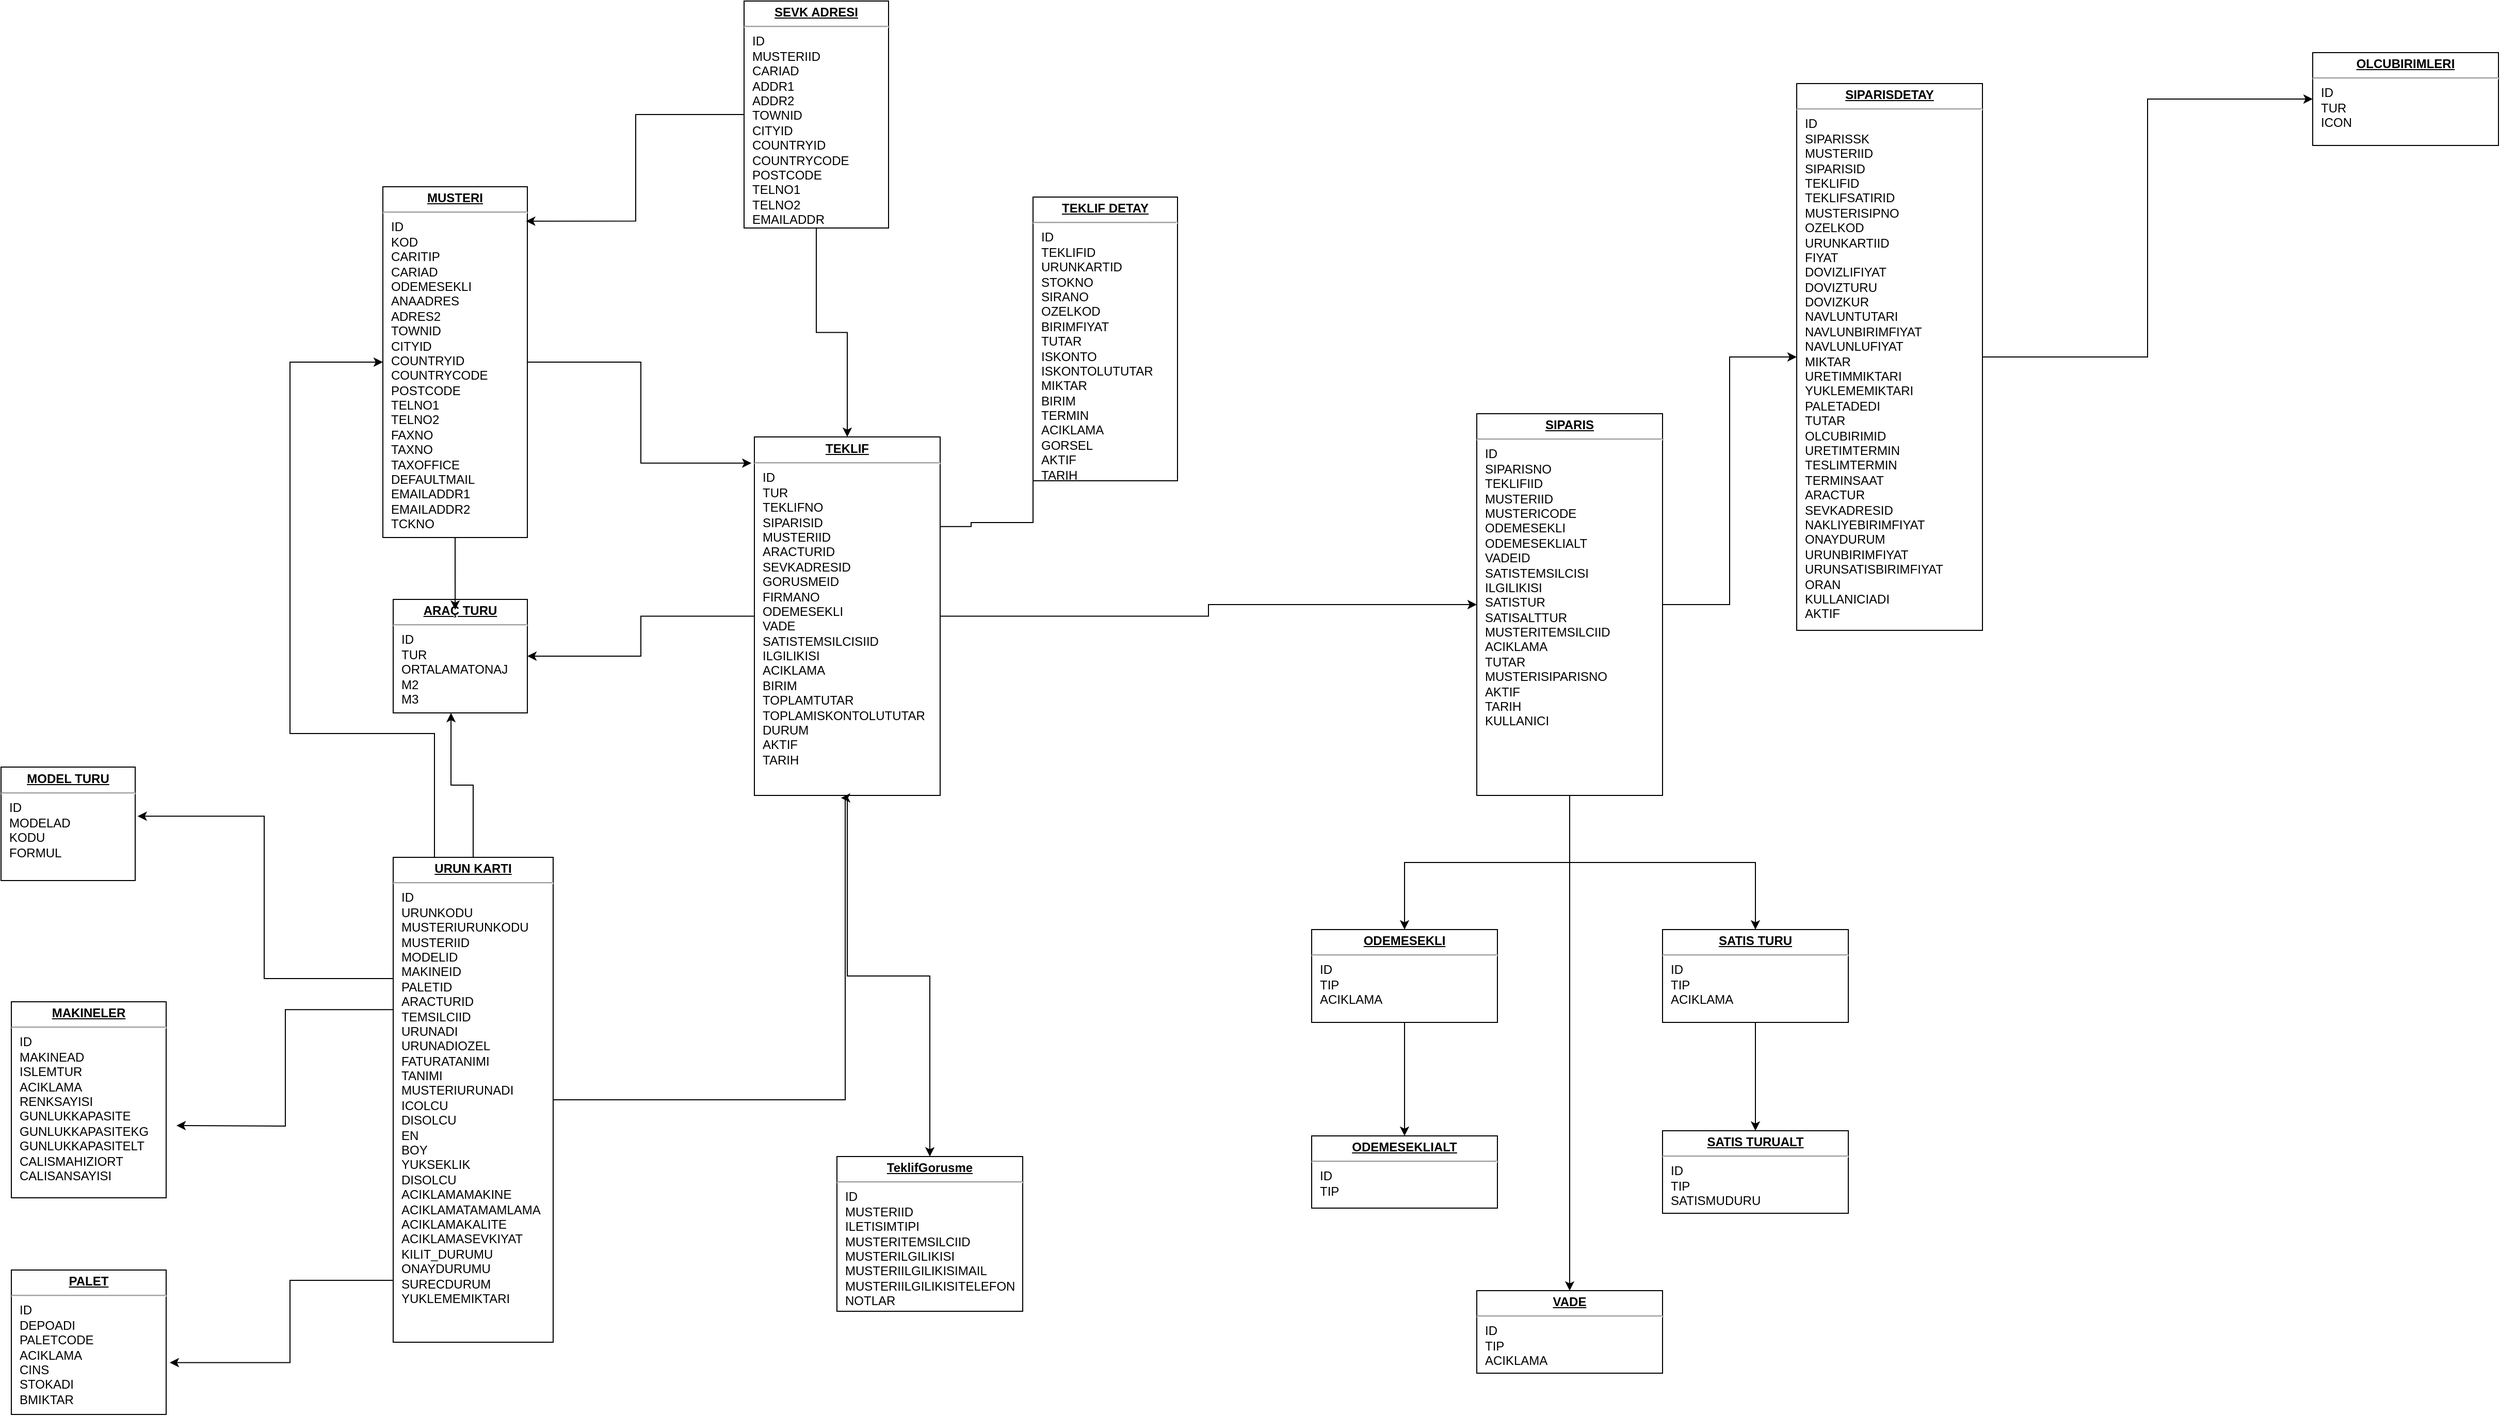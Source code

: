 <mxfile version="24.7.6">
  <diagram name="Page-1" id="a7904f86-f2b4-8e86-fa97-74104820619b">
    <mxGraphModel dx="4448" dy="2394" grid="1" gridSize="10" guides="1" tooltips="1" connect="1" arrows="1" fold="1" page="1" pageScale="1" pageWidth="1100" pageHeight="850" background="none" math="0" shadow="0">
      <root>
        <mxCell id="0" />
        <mxCell id="1" parent="0" />
        <mxCell id="Hgp5e7iiGwVwY_Y89gN8-15" style="edgeStyle=orthogonalEdgeStyle;rounded=0;orthogonalLoop=1;jettySize=auto;html=1;entryX=1;entryY=0.5;entryDx=0;entryDy=0;" parent="1" source="24794b860abc3c2d-1" target="Hgp5e7iiGwVwY_Y89gN8-5" edge="1">
          <mxGeometry relative="1" as="geometry" />
        </mxCell>
        <mxCell id="bi0TsSE7OpreCBhFvPM3-5" style="edgeStyle=orthogonalEdgeStyle;rounded=0;orthogonalLoop=1;jettySize=auto;html=1;entryX=0.5;entryY=0;entryDx=0;entryDy=0;" parent="1" source="24794b860abc3c2d-1" target="24794b860abc3c2d-16" edge="1">
          <mxGeometry relative="1" as="geometry" />
        </mxCell>
        <mxCell id="jMBmJfrpA6GNwmcxbCjx-2" style="edgeStyle=orthogonalEdgeStyle;rounded=0;orthogonalLoop=1;jettySize=auto;html=1;entryX=0;entryY=0.5;entryDx=0;entryDy=0;" edge="1" parent="1" source="24794b860abc3c2d-1" target="jMBmJfrpA6GNwmcxbCjx-1">
          <mxGeometry relative="1" as="geometry" />
        </mxCell>
        <mxCell id="24794b860abc3c2d-1" value="&lt;p style=&quot;margin: 0px ; margin-top: 4px ; text-align: center ; text-decoration: underline&quot;&gt;&lt;b&gt;TEKLIF&lt;/b&gt;&lt;/p&gt;&lt;hr&gt;&lt;p style=&quot;margin: 0px ; margin-left: 8px&quot;&gt;ID&lt;/p&gt;&lt;p style=&quot;margin: 0px ; margin-left: 8px&quot;&gt;TUR&lt;/p&gt;&lt;p style=&quot;margin: 0px ; margin-left: 8px&quot;&gt;TEKLIFNO&lt;/p&gt;&lt;p style=&quot;margin: 0px ; margin-left: 8px&quot;&gt;SIPARISID&lt;/p&gt;&lt;p style=&quot;margin: 0px ; margin-left: 8px&quot;&gt;MUSTERIID&lt;/p&gt;&lt;p style=&quot;margin: 0px ; margin-left: 8px&quot;&gt;ARACTURID&lt;/p&gt;&lt;p style=&quot;margin: 0px ; margin-left: 8px&quot;&gt;SEVKADRESID&lt;/p&gt;&lt;p style=&quot;margin: 0px ; margin-left: 8px&quot;&gt;GORUSMEID&lt;/p&gt;&lt;p style=&quot;margin: 0px ; margin-left: 8px&quot;&gt;FIRMANO&lt;/p&gt;&lt;p style=&quot;margin: 0px ; margin-left: 8px&quot;&gt;ODEMESEKLI&lt;/p&gt;&lt;p style=&quot;margin: 0px ; margin-left: 8px&quot;&gt;VADE&lt;/p&gt;&lt;p style=&quot;margin: 0px ; margin-left: 8px&quot;&gt;SATISTEMSILCISIID&lt;/p&gt;&lt;p style=&quot;margin: 0px ; margin-left: 8px&quot;&gt;ILGILIKISI&lt;/p&gt;&lt;p style=&quot;margin: 0px ; margin-left: 8px&quot;&gt;ACIKLAMA&lt;/p&gt;&lt;p style=&quot;margin: 0px ; margin-left: 8px&quot;&gt;BIRIM&lt;/p&gt;&lt;p style=&quot;margin: 0px ; margin-left: 8px&quot;&gt;TOPLAMTUTAR&lt;/p&gt;&lt;p style=&quot;margin: 0px ; margin-left: 8px&quot;&gt;TOPLAMISKONTOLUTUTAR&lt;/p&gt;&lt;p style=&quot;margin: 0px ; margin-left: 8px&quot;&gt;DURUM&lt;/p&gt;&lt;p style=&quot;margin: 0px ; margin-left: 8px&quot;&gt;AKTIF&lt;/p&gt;&lt;p style=&quot;margin: 0px ; margin-left: 8px&quot;&gt;TARIH&lt;/p&gt;&lt;p style=&quot;margin: 0px ; margin-left: 8px&quot;&gt;&lt;/p&gt;" style="verticalAlign=top;align=left;overflow=fill;fontSize=12;fontFamily=Helvetica;html=1;rounded=0;shadow=0;comic=0;labelBackgroundColor=none;strokeWidth=1" parent="1" vertex="1">
          <mxGeometry x="-60" y="-367.5" width="180" height="347.5" as="geometry" />
        </mxCell>
        <mxCell id="24794b860abc3c2d-16" value="&lt;p style=&quot;margin: 0px ; margin-top: 4px ; text-align: center ; text-decoration: underline&quot;&gt;&lt;b&gt;TeklifGorusme&lt;/b&gt;&lt;/p&gt;&lt;hr&gt;&lt;p style=&quot;margin: 0px ; margin-left: 8px&quot;&gt;ID&lt;/p&gt;&lt;p style=&quot;margin: 0px ; margin-left: 8px&quot;&gt;MUSTERIID&lt;/p&gt;&lt;p style=&quot;margin: 0px ; margin-left: 8px&quot;&gt;ILETISIMTIPI&lt;/p&gt;&lt;p style=&quot;margin: 0px ; margin-left: 8px&quot;&gt;MUSTERITEMSILCIID&lt;/p&gt;&lt;p style=&quot;margin: 0px ; margin-left: 8px&quot;&gt;MUSTERILGILIKISI&lt;/p&gt;&lt;p style=&quot;margin: 0px ; margin-left: 8px&quot;&gt;MUSTERIILGILIKISIMAIL&lt;/p&gt;&lt;p style=&quot;margin: 0px ; margin-left: 8px&quot;&gt;MUSTERIILGILIKISITELEFON&lt;/p&gt;&lt;p style=&quot;margin: 0px ; margin-left: 8px&quot;&gt;NOTLAR&lt;/p&gt;&lt;p style=&quot;margin: 0px ; margin-left: 8px&quot;&gt;&lt;br&gt;&lt;/p&gt;" style="verticalAlign=top;align=left;overflow=fill;fontSize=12;fontFamily=Helvetica;html=1;rounded=0;shadow=0;comic=0;labelBackgroundColor=none;strokeWidth=1" parent="1" vertex="1">
          <mxGeometry x="20" y="330" width="180" height="150" as="geometry" />
        </mxCell>
        <mxCell id="24794b860abc3c2d-40" style="edgeStyle=orthogonalEdgeStyle;rounded=0;html=1;exitX=0;exitY=0.25;entryX=1;entryY=0.25;labelBackgroundColor=none;endArrow=none;endFill=0;endSize=8;fontFamily=Verdana;fontSize=12;align=left;" parent="1" source="24794b860abc3c2d-17" target="24794b860abc3c2d-1" edge="1">
          <mxGeometry relative="1" as="geometry">
            <Array as="points">
              <mxPoint x="210" y="-284.5" />
              <mxPoint x="150" y="-284.5" />
            </Array>
          </mxGeometry>
        </mxCell>
        <mxCell id="24794b860abc3c2d-17" value="&lt;p style=&quot;margin: 0px ; margin-top: 4px ; text-align: center ; text-decoration: underline&quot;&gt;&lt;b&gt;TEKLIF DETAY&lt;/b&gt;&lt;/p&gt;&lt;hr&gt;&lt;p style=&quot;margin: 0px ; margin-left: 8px&quot;&gt;ID&lt;br&gt;TEKLIFID&lt;/p&gt;&lt;p style=&quot;margin: 0px ; margin-left: 8px&quot;&gt;URUNKARTID&lt;/p&gt;&lt;p style=&quot;margin: 0px ; margin-left: 8px&quot;&gt;STOKNO&lt;/p&gt;&lt;p style=&quot;margin: 0px ; margin-left: 8px&quot;&gt;&lt;span style=&quot;background-color: initial;&quot;&gt;SIRANO&lt;/span&gt;&lt;/p&gt;&lt;p style=&quot;margin: 0px ; margin-left: 8px&quot;&gt;&lt;span style=&quot;background-color: initial;&quot;&gt;OZELKOD&lt;/span&gt;&lt;br&gt;&lt;/p&gt;&lt;p style=&quot;margin: 0px ; margin-left: 8px&quot;&gt;&lt;span style=&quot;background-color: initial;&quot;&gt;BIRIMFIYAT&lt;/span&gt;&lt;/p&gt;&lt;p style=&quot;margin: 0px ; margin-left: 8px&quot;&gt;TUTAR&lt;br&gt;&lt;/p&gt;&lt;p style=&quot;margin: 0px ; margin-left: 8px&quot;&gt;ISKONTO&lt;/p&gt;&lt;p style=&quot;margin: 0px ; margin-left: 8px&quot;&gt;ISKONTOLUTUTAR&lt;/p&gt;&lt;p style=&quot;margin: 0px ; margin-left: 8px&quot;&gt;MIKTAR&lt;/p&gt;&lt;p style=&quot;margin: 0px ; margin-left: 8px&quot;&gt;BIRIM&lt;/p&gt;&lt;p style=&quot;margin: 0px ; margin-left: 8px&quot;&gt;TERMIN&lt;/p&gt;&lt;p style=&quot;margin: 0px ; margin-left: 8px&quot;&gt;ACIKLAMA&lt;/p&gt;&lt;p style=&quot;margin: 0px ; margin-left: 8px&quot;&gt;GORSEL&lt;/p&gt;&lt;p style=&quot;margin: 0px ; margin-left: 8px&quot;&gt;AKTIF&lt;/p&gt;&lt;p style=&quot;margin: 0px ; margin-left: 8px&quot;&gt;TARIH&lt;/p&gt;" style="verticalAlign=top;align=left;overflow=fill;fontSize=12;fontFamily=Helvetica;html=1;rounded=0;shadow=0;comic=0;labelBackgroundColor=none;strokeWidth=1" parent="1" vertex="1">
          <mxGeometry x="210" y="-600" width="140" height="275" as="geometry" />
        </mxCell>
        <mxCell id="Hgp5e7iiGwVwY_Y89gN8-1" value="&lt;p style=&quot;margin: 0px ; margin-top: 4px ; text-align: center ; text-decoration: underline&quot;&gt;&lt;b&gt;MUSTERI&lt;/b&gt;&lt;/p&gt;&lt;hr&gt;&lt;p style=&quot;margin: 0px ; margin-left: 8px&quot;&gt;ID&lt;br&gt;KOD&lt;br&gt;CARITIP&lt;/p&gt;&lt;p style=&quot;margin: 0px ; margin-left: 8px&quot;&gt;CARIAD&lt;/p&gt;&lt;p style=&quot;margin: 0px ; margin-left: 8px&quot;&gt;ODEMESEKLI&lt;br&gt;&lt;/p&gt;&lt;p style=&quot;margin: 0px ; margin-left: 8px&quot;&gt;ANAADRES&lt;br&gt;&lt;/p&gt;&lt;p style=&quot;margin: 0px ; margin-left: 8px&quot;&gt;ADRES2&lt;br&gt;&lt;/p&gt;&lt;p style=&quot;margin: 0px ; margin-left: 8px&quot;&gt;TOWNID&lt;/p&gt;&lt;p style=&quot;margin: 0px ; margin-left: 8px&quot;&gt;CITYID&lt;/p&gt;&lt;p style=&quot;margin: 0px ; margin-left: 8px&quot;&gt;COUNTRYID&lt;/p&gt;&lt;p style=&quot;margin: 0px ; margin-left: 8px&quot;&gt;COUNTRYCODE&lt;/p&gt;&lt;p style=&quot;margin: 0px ; margin-left: 8px&quot;&gt;POSTCODE&lt;/p&gt;&lt;p style=&quot;margin: 0px ; margin-left: 8px&quot;&gt;TELNO1&lt;/p&gt;&lt;p style=&quot;margin: 0px ; margin-left: 8px&quot;&gt;TELNO2&lt;/p&gt;&lt;p style=&quot;margin: 0px ; margin-left: 8px&quot;&gt;FAXNO&lt;/p&gt;&lt;p style=&quot;margin: 0px ; margin-left: 8px&quot;&gt;TAXNO&lt;/p&gt;&lt;p style=&quot;margin: 0px ; margin-left: 8px&quot;&gt;TAXOFFICE&lt;/p&gt;&lt;p style=&quot;margin: 0px ; margin-left: 8px&quot;&gt;DEFAULTMAIL&lt;/p&gt;&lt;p style=&quot;margin: 0px ; margin-left: 8px&quot;&gt;EMAILADDR1&lt;/p&gt;&lt;p style=&quot;margin: 0px ; margin-left: 8px&quot;&gt;EMAILADDR2&lt;/p&gt;&lt;p style=&quot;margin: 0px ; margin-left: 8px&quot;&gt;TCKNO&lt;/p&gt;&lt;p style=&quot;margin: 0px ; margin-left: 8px&quot;&gt;&lt;br&gt;&lt;/p&gt;" style="verticalAlign=top;align=left;overflow=fill;fontSize=12;fontFamily=Helvetica;html=1;rounded=0;shadow=0;comic=0;labelBackgroundColor=none;strokeWidth=1" parent="1" vertex="1">
          <mxGeometry x="-420" y="-610" width="140" height="340" as="geometry" />
        </mxCell>
        <mxCell id="Hgp5e7iiGwVwY_Y89gN8-4" style="edgeStyle=orthogonalEdgeStyle;rounded=0;orthogonalLoop=1;jettySize=auto;html=1;exitX=1;exitY=0.5;exitDx=0;exitDy=0;entryX=-0.016;entryY=0.073;entryDx=0;entryDy=0;entryPerimeter=0;" parent="1" source="Hgp5e7iiGwVwY_Y89gN8-1" target="24794b860abc3c2d-1" edge="1">
          <mxGeometry relative="1" as="geometry" />
        </mxCell>
        <mxCell id="Hgp5e7iiGwVwY_Y89gN8-5" value="&lt;p style=&quot;margin: 0px ; margin-top: 4px ; text-align: center ; text-decoration: underline&quot;&gt;&lt;b&gt;ARAÇ TURU&lt;/b&gt;&lt;/p&gt;&lt;hr&gt;&lt;p style=&quot;margin: 0px ; margin-left: 8px&quot;&gt;ID&lt;br&gt;TUR&lt;br&gt;ORTALAMATONAJ&lt;/p&gt;&lt;p style=&quot;margin: 0px ; margin-left: 8px&quot;&gt;M2&lt;/p&gt;&lt;p style=&quot;margin: 0px ; margin-left: 8px&quot;&gt;M3&lt;br&gt;&lt;/p&gt;&lt;p style=&quot;margin: 0px ; margin-left: 8px&quot;&gt;&lt;br&gt;&lt;/p&gt;" style="verticalAlign=top;align=left;overflow=fill;fontSize=12;fontFamily=Helvetica;html=1;rounded=0;shadow=0;comic=0;labelBackgroundColor=none;strokeWidth=1" parent="1" vertex="1">
          <mxGeometry x="-410" y="-210" width="130" height="110" as="geometry" />
        </mxCell>
        <mxCell id="Hgp5e7iiGwVwY_Y89gN8-10" style="edgeStyle=orthogonalEdgeStyle;rounded=0;orthogonalLoop=1;jettySize=auto;html=1;entryX=0.991;entryY=0.098;entryDx=0;entryDy=0;entryPerimeter=0;" parent="1" source="Hgp5e7iiGwVwY_Y89gN8-9" target="Hgp5e7iiGwVwY_Y89gN8-1" edge="1">
          <mxGeometry relative="1" as="geometry">
            <mxPoint x="-270" y="-600.0" as="targetPoint" />
          </mxGeometry>
        </mxCell>
        <mxCell id="Hgp5e7iiGwVwY_Y89gN8-16" style="edgeStyle=orthogonalEdgeStyle;rounded=0;orthogonalLoop=1;jettySize=auto;html=1;entryX=0.5;entryY=0;entryDx=0;entryDy=0;" parent="1" source="Hgp5e7iiGwVwY_Y89gN8-9" target="24794b860abc3c2d-1" edge="1">
          <mxGeometry relative="1" as="geometry" />
        </mxCell>
        <mxCell id="Hgp5e7iiGwVwY_Y89gN8-9" value="&lt;p style=&quot;margin: 0px ; margin-top: 4px ; text-align: center ; text-decoration: underline&quot;&gt;&lt;b&gt;SEVK ADRESI&lt;/b&gt;&lt;/p&gt;&lt;hr&gt;&lt;p style=&quot;margin: 0px ; margin-left: 8px&quot;&gt;ID&lt;/p&gt;&lt;p style=&quot;margin: 0px ; margin-left: 8px&quot;&gt;MUSTERIID&lt;/p&gt;&lt;p style=&quot;margin: 0px ; margin-left: 8px&quot;&gt;CARIAD&lt;/p&gt;&lt;p style=&quot;margin: 0px ; margin-left: 8px&quot;&gt;ADDR1&lt;/p&gt;&lt;p style=&quot;margin: 0px ; margin-left: 8px&quot;&gt;ADDR2&lt;/p&gt;&lt;p style=&quot;margin: 0px 0px 0px 8px;&quot;&gt;TOWNID&lt;/p&gt;&lt;p style=&quot;margin: 0px 0px 0px 8px;&quot;&gt;CITYID&lt;/p&gt;&lt;p style=&quot;margin: 0px 0px 0px 8px;&quot;&gt;COUNTRYID&lt;/p&gt;&lt;p style=&quot;margin: 0px 0px 0px 8px;&quot;&gt;COUNTRYCODE&lt;/p&gt;&lt;p style=&quot;margin: 0px 0px 0px 8px;&quot;&gt;POSTCODE&lt;/p&gt;&lt;p style=&quot;margin: 0px 0px 0px 8px;&quot;&gt;TELNO1&lt;/p&gt;&lt;p style=&quot;margin: 0px 0px 0px 8px;&quot;&gt;TELNO2&lt;/p&gt;&lt;p style=&quot;margin: 0px 0px 0px 8px;&quot;&gt;EMAILADDR&lt;/p&gt;" style="verticalAlign=top;align=left;overflow=fill;fontSize=12;fontFamily=Helvetica;html=1;rounded=0;shadow=0;comic=0;labelBackgroundColor=none;strokeWidth=1" parent="1" vertex="1">
          <mxGeometry x="-70" y="-790" width="140" height="220" as="geometry" />
        </mxCell>
        <mxCell id="Hgp5e7iiGwVwY_Y89gN8-14" style="edgeStyle=orthogonalEdgeStyle;rounded=0;orthogonalLoop=1;jettySize=auto;html=1;entryX=0.462;entryY=0.091;entryDx=0;entryDy=0;entryPerimeter=0;" parent="1" source="Hgp5e7iiGwVwY_Y89gN8-1" target="Hgp5e7iiGwVwY_Y89gN8-5" edge="1">
          <mxGeometry relative="1" as="geometry" />
        </mxCell>
        <mxCell id="Hgp5e7iiGwVwY_Y89gN8-18" style="edgeStyle=orthogonalEdgeStyle;rounded=0;orthogonalLoop=1;jettySize=auto;html=1;entryX=0.466;entryY=1.007;entryDx=0;entryDy=0;entryPerimeter=0;" parent="1" source="Hgp5e7iiGwVwY_Y89gN8-17" target="24794b860abc3c2d-1" edge="1">
          <mxGeometry relative="1" as="geometry">
            <Array as="points">
              <mxPoint x="28" y="275" />
            </Array>
          </mxGeometry>
        </mxCell>
        <mxCell id="LyX2xCO0pl1XPPJ5Hr9K-2" style="edgeStyle=orthogonalEdgeStyle;rounded=0;orthogonalLoop=1;jettySize=auto;html=1;entryX=0;entryY=0.5;entryDx=0;entryDy=0;" parent="1" source="Hgp5e7iiGwVwY_Y89gN8-17" target="Hgp5e7iiGwVwY_Y89gN8-1" edge="1">
          <mxGeometry relative="1" as="geometry">
            <Array as="points">
              <mxPoint x="-370" y="-80" />
              <mxPoint x="-510" y="-80" />
              <mxPoint x="-510" y="-440" />
            </Array>
          </mxGeometry>
        </mxCell>
        <mxCell id="LyX2xCO0pl1XPPJ5Hr9K-7" style="edgeStyle=orthogonalEdgeStyle;rounded=0;orthogonalLoop=1;jettySize=auto;html=1;entryX=1.018;entryY=0.433;entryDx=0;entryDy=0;exitX=0;exitY=0.25;exitDx=0;exitDy=0;entryPerimeter=0;" parent="1" source="Hgp5e7iiGwVwY_Y89gN8-17" target="LyX2xCO0pl1XPPJ5Hr9K-4" edge="1">
          <mxGeometry relative="1" as="geometry" />
        </mxCell>
        <mxCell id="LyX2xCO0pl1XPPJ5Hr9K-8" style="edgeStyle=orthogonalEdgeStyle;rounded=0;orthogonalLoop=1;jettySize=auto;html=1;exitX=0.021;exitY=0.314;exitDx=0;exitDy=0;exitPerimeter=0;" parent="1" source="Hgp5e7iiGwVwY_Y89gN8-17" edge="1">
          <mxGeometry relative="1" as="geometry">
            <mxPoint x="-620" y="300" as="targetPoint" />
          </mxGeometry>
        </mxCell>
        <mxCell id="Hgp5e7iiGwVwY_Y89gN8-17" value="&lt;p style=&quot;margin: 0px ; margin-top: 4px ; text-align: center ; text-decoration: underline&quot;&gt;&lt;b&gt;URUN KARTI&lt;/b&gt;&lt;/p&gt;&lt;hr&gt;&lt;p style=&quot;margin: 0px ; margin-left: 8px&quot;&gt;ID&lt;/p&gt;&lt;p style=&quot;margin: 0px ; margin-left: 8px&quot;&gt;URUNKODU&lt;/p&gt;&lt;p style=&quot;margin: 0px ; margin-left: 8px&quot;&gt;MUSTERIURUNKODU&lt;/p&gt;&lt;p style=&quot;margin: 0px ; margin-left: 8px&quot;&gt;MUSTERIID&lt;/p&gt;&lt;p style=&quot;margin: 0px ; margin-left: 8px&quot;&gt;MODELID&lt;/p&gt;&lt;p style=&quot;margin: 0px ; margin-left: 8px&quot;&gt;MAKINEID&lt;/p&gt;&lt;p style=&quot;margin: 0px ; margin-left: 8px&quot;&gt;PALETID&lt;/p&gt;&lt;p style=&quot;margin: 0px ; margin-left: 8px&quot;&gt;ARACTURID&lt;/p&gt;&lt;p style=&quot;margin: 0px ; margin-left: 8px&quot;&gt;TEMSILCIID&lt;/p&gt;&lt;p style=&quot;margin: 0px ; margin-left: 8px&quot;&gt;URUNADI&lt;/p&gt;&lt;p style=&quot;margin: 0px ; margin-left: 8px&quot;&gt;URUNADIOZEL&lt;/p&gt;&lt;p style=&quot;margin: 0px ; margin-left: 8px&quot;&gt;FATURATANIMI&lt;/p&gt;&lt;p style=&quot;margin: 0px ; margin-left: 8px&quot;&gt;TANIMI&lt;/p&gt;&lt;p style=&quot;margin: 0px ; margin-left: 8px&quot;&gt;MUSTERIURUNADI&lt;/p&gt;&lt;p style=&quot;margin: 0px ; margin-left: 8px&quot;&gt;ICOLCU&lt;/p&gt;&lt;p style=&quot;margin: 0px ; margin-left: 8px&quot;&gt;DISOLCU&lt;/p&gt;&lt;p style=&quot;margin: 0px ; margin-left: 8px&quot;&gt;EN&lt;/p&gt;&lt;p style=&quot;margin: 0px ; margin-left: 8px&quot;&gt;BOY&lt;/p&gt;&lt;p style=&quot;margin: 0px ; margin-left: 8px&quot;&gt;YUKSEKLIK&lt;/p&gt;&lt;p style=&quot;margin: 0px ; margin-left: 8px&quot;&gt;DISOLCU&lt;/p&gt;&lt;p style=&quot;margin: 0px ; margin-left: 8px&quot;&gt;ACIKLAMAMAKINE&lt;/p&gt;&lt;p style=&quot;margin: 0px ; margin-left: 8px&quot;&gt;ACIKLAMATAMAMLAMA&lt;/p&gt;&lt;p style=&quot;margin: 0px ; margin-left: 8px&quot;&gt;ACIKLAMAKALITE&lt;/p&gt;&lt;p style=&quot;margin: 0px ; margin-left: 8px&quot;&gt;ACIKLAMASEVKIYAT&lt;/p&gt;&lt;p style=&quot;margin: 0px ; margin-left: 8px&quot;&gt;KILIT_DURUMU&lt;/p&gt;&lt;p style=&quot;margin: 0px ; margin-left: 8px&quot;&gt;ONAYDURUMU&lt;/p&gt;&lt;p style=&quot;margin: 0px ; margin-left: 8px&quot;&gt;SURECDURUM&lt;/p&gt;&lt;p style=&quot;margin: 0px ; margin-left: 8px&quot;&gt;YUKLEMEMIKTARI&lt;/p&gt;&lt;p style=&quot;margin: 0px ; margin-left: 8px&quot;&gt;&lt;/p&gt;" style="verticalAlign=top;align=left;overflow=fill;fontSize=12;fontFamily=Helvetica;html=1;rounded=0;shadow=0;comic=0;labelBackgroundColor=none;strokeWidth=1" parent="1" vertex="1">
          <mxGeometry x="-410" y="40" width="155" height="470" as="geometry" />
        </mxCell>
        <mxCell id="LyX2xCO0pl1XPPJ5Hr9K-3" style="edgeStyle=orthogonalEdgeStyle;rounded=0;orthogonalLoop=1;jettySize=auto;html=1;entryX=0.431;entryY=1;entryDx=0;entryDy=0;entryPerimeter=0;" parent="1" source="Hgp5e7iiGwVwY_Y89gN8-17" target="Hgp5e7iiGwVwY_Y89gN8-5" edge="1">
          <mxGeometry relative="1" as="geometry" />
        </mxCell>
        <mxCell id="LyX2xCO0pl1XPPJ5Hr9K-4" value="&lt;p style=&quot;margin: 0px ; margin-top: 4px ; text-align: center ; text-decoration: underline&quot;&gt;&lt;b&gt;MODEL TURU&lt;/b&gt;&lt;/p&gt;&lt;hr&gt;&lt;p style=&quot;margin: 0px ; margin-left: 8px&quot;&gt;ID&lt;br&gt;MODELAD&lt;/p&gt;&lt;p style=&quot;margin: 0px ; margin-left: 8px&quot;&gt;KODU&lt;/p&gt;&lt;p style=&quot;margin: 0px ; margin-left: 8px&quot;&gt;FORMUL&lt;/p&gt;" style="verticalAlign=top;align=left;overflow=fill;fontSize=12;fontFamily=Helvetica;html=1;rounded=0;shadow=0;comic=0;labelBackgroundColor=none;strokeWidth=1" parent="1" vertex="1">
          <mxGeometry x="-790" y="-47.5" width="130" height="110" as="geometry" />
        </mxCell>
        <mxCell id="LyX2xCO0pl1XPPJ5Hr9K-6" value="&lt;p style=&quot;margin: 0px ; margin-top: 4px ; text-align: center ; text-decoration: underline&quot;&gt;&lt;b&gt;MAKINELER&lt;/b&gt;&lt;/p&gt;&lt;hr&gt;&lt;p style=&quot;margin: 0px ; margin-left: 8px&quot;&gt;ID&lt;br&gt;MAKINEAD&lt;/p&gt;&lt;p style=&quot;margin: 0px ; margin-left: 8px&quot;&gt;ISLEMTUR&lt;/p&gt;&lt;p style=&quot;margin: 0px ; margin-left: 8px&quot;&gt;ACIKLAMA&lt;/p&gt;&lt;p style=&quot;margin: 0px ; margin-left: 8px&quot;&gt;RENKSAYISI&lt;/p&gt;&lt;p style=&quot;margin: 0px ; margin-left: 8px&quot;&gt;GUNLUKKAPASITE&lt;/p&gt;&lt;p style=&quot;margin: 0px ; margin-left: 8px&quot;&gt;GUNLUKKAPASITEKG&lt;/p&gt;&lt;p style=&quot;margin: 0px ; margin-left: 8px&quot;&gt;GUNLUKKAPASITELT&lt;/p&gt;&lt;p style=&quot;margin: 0px ; margin-left: 8px&quot;&gt;CALISMAHIZIORT&lt;/p&gt;&lt;p style=&quot;margin: 0px ; margin-left: 8px&quot;&gt;CALISANSAYISI&lt;/p&gt;" style="verticalAlign=top;align=left;overflow=fill;fontSize=12;fontFamily=Helvetica;html=1;rounded=0;shadow=0;comic=0;labelBackgroundColor=none;strokeWidth=1" parent="1" vertex="1">
          <mxGeometry x="-780" y="180" width="150" height="190" as="geometry" />
        </mxCell>
        <mxCell id="LyX2xCO0pl1XPPJ5Hr9K-9" value="&lt;p style=&quot;margin: 0px ; margin-top: 4px ; text-align: center ; text-decoration: underline&quot;&gt;&lt;b&gt;PALET&lt;/b&gt;&lt;/p&gt;&lt;hr&gt;&lt;p style=&quot;margin: 0px ; margin-left: 8px&quot;&gt;ID&lt;br&gt;DEPOADI&lt;/p&gt;&lt;p style=&quot;margin: 0px ; margin-left: 8px&quot;&gt;PALETCODE&lt;/p&gt;&lt;p style=&quot;margin: 0px ; margin-left: 8px&quot;&gt;ACIKLAMA&lt;/p&gt;&lt;p style=&quot;margin: 0px ; margin-left: 8px&quot;&gt;CINS&lt;/p&gt;&lt;p style=&quot;margin: 0px ; margin-left: 8px&quot;&gt;STOKADI&lt;/p&gt;&lt;p style=&quot;margin: 0px ; margin-left: 8px&quot;&gt;BMIKTAR&lt;/p&gt;" style="verticalAlign=top;align=left;overflow=fill;fontSize=12;fontFamily=Helvetica;html=1;rounded=0;shadow=0;comic=0;labelBackgroundColor=none;strokeWidth=1" parent="1" vertex="1">
          <mxGeometry x="-780" y="440" width="150" height="140" as="geometry" />
        </mxCell>
        <mxCell id="LyX2xCO0pl1XPPJ5Hr9K-11" style="edgeStyle=orthogonalEdgeStyle;rounded=0;orthogonalLoop=1;jettySize=auto;html=1;entryX=1.023;entryY=0.641;entryDx=0;entryDy=0;entryPerimeter=0;" parent="1" source="Hgp5e7iiGwVwY_Y89gN8-17" target="LyX2xCO0pl1XPPJ5Hr9K-9" edge="1">
          <mxGeometry relative="1" as="geometry">
            <mxPoint x="-590" y="530" as="targetPoint" />
            <Array as="points">
              <mxPoint x="-510" y="450" />
              <mxPoint x="-510" y="530" />
            </Array>
          </mxGeometry>
        </mxCell>
        <mxCell id="jMBmJfrpA6GNwmcxbCjx-8" style="edgeStyle=orthogonalEdgeStyle;rounded=0;orthogonalLoop=1;jettySize=auto;html=1;" edge="1" parent="1" source="jMBmJfrpA6GNwmcxbCjx-1" target="jMBmJfrpA6GNwmcxbCjx-3">
          <mxGeometry relative="1" as="geometry" />
        </mxCell>
        <mxCell id="jMBmJfrpA6GNwmcxbCjx-12" style="edgeStyle=orthogonalEdgeStyle;rounded=0;orthogonalLoop=1;jettySize=auto;html=1;entryX=0.5;entryY=0;entryDx=0;entryDy=0;" edge="1" parent="1" source="jMBmJfrpA6GNwmcxbCjx-1" target="jMBmJfrpA6GNwmcxbCjx-9">
          <mxGeometry relative="1" as="geometry" />
        </mxCell>
        <mxCell id="jMBmJfrpA6GNwmcxbCjx-15" style="edgeStyle=orthogonalEdgeStyle;rounded=0;orthogonalLoop=1;jettySize=auto;html=1;" edge="1" parent="1" source="jMBmJfrpA6GNwmcxbCjx-1">
          <mxGeometry relative="1" as="geometry">
            <mxPoint x="730" y="460" as="targetPoint" />
          </mxGeometry>
        </mxCell>
        <mxCell id="jMBmJfrpA6GNwmcxbCjx-17" style="edgeStyle=orthogonalEdgeStyle;rounded=0;orthogonalLoop=1;jettySize=auto;html=1;exitX=1;exitY=0.5;exitDx=0;exitDy=0;entryX=0;entryY=0.5;entryDx=0;entryDy=0;" edge="1" parent="1" source="jMBmJfrpA6GNwmcxbCjx-1" target="jMBmJfrpA6GNwmcxbCjx-16">
          <mxGeometry relative="1" as="geometry" />
        </mxCell>
        <mxCell id="jMBmJfrpA6GNwmcxbCjx-1" value="&lt;p style=&quot;margin: 0px ; margin-top: 4px ; text-align: center ; text-decoration: underline&quot;&gt;&lt;b&gt;SIPARIS&lt;/b&gt;&lt;/p&gt;&lt;hr&gt;&lt;p style=&quot;margin: 0px ; margin-left: 8px&quot;&gt;ID&lt;/p&gt;&lt;p style=&quot;margin: 0px ; margin-left: 8px&quot;&gt;SIPARISNO&lt;/p&gt;&lt;p style=&quot;margin: 0px ; margin-left: 8px&quot;&gt;TEKLIFIID&lt;/p&gt;&lt;p style=&quot;margin: 0px ; margin-left: 8px&quot;&gt;MUSTERIID&lt;/p&gt;&lt;p style=&quot;margin: 0px ; margin-left: 8px&quot;&gt;MUSTERICODE&lt;/p&gt;&lt;p style=&quot;margin: 0px ; margin-left: 8px&quot;&gt;ODEMESEKLI&lt;/p&gt;&lt;p style=&quot;margin: 0px ; margin-left: 8px&quot;&gt;ODEMESEKLIALT&lt;/p&gt;&lt;p style=&quot;margin: 0px ; margin-left: 8px&quot;&gt;VADEID&lt;/p&gt;&lt;p style=&quot;margin: 0px ; margin-left: 8px&quot;&gt;SATISTEMSILCISI&lt;/p&gt;&lt;p style=&quot;margin: 0px ; margin-left: 8px&quot;&gt;ILGILIKISI&lt;/p&gt;&lt;p style=&quot;margin: 0px ; margin-left: 8px&quot;&gt;SATISTUR&lt;/p&gt;&lt;p style=&quot;margin: 0px ; margin-left: 8px&quot;&gt;SATISALTTUR&lt;/p&gt;&lt;p style=&quot;margin: 0px ; margin-left: 8px&quot;&gt;MUSTERITEMSILCIID&lt;/p&gt;&lt;p style=&quot;margin: 0px ; margin-left: 8px&quot;&gt;ACIKLAMA&lt;/p&gt;&lt;p style=&quot;margin: 0px ; margin-left: 8px&quot;&gt;TUTAR&lt;/p&gt;&lt;p style=&quot;margin: 0px ; margin-left: 8px&quot;&gt;MUSTERISIPARISNO&lt;/p&gt;&lt;p style=&quot;margin: 0px ; margin-left: 8px&quot;&gt;AKTIF&lt;/p&gt;&lt;p style=&quot;margin: 0px ; margin-left: 8px&quot;&gt;TARIH&lt;/p&gt;&lt;p style=&quot;margin: 0px ; margin-left: 8px&quot;&gt;KULLANICI&lt;/p&gt;" style="verticalAlign=top;align=left;overflow=fill;fontSize=12;fontFamily=Helvetica;html=1;rounded=0;shadow=0;comic=0;labelBackgroundColor=none;strokeWidth=1" vertex="1" parent="1">
          <mxGeometry x="640" y="-390" width="180" height="370" as="geometry" />
        </mxCell>
        <mxCell id="jMBmJfrpA6GNwmcxbCjx-6" style="edgeStyle=orthogonalEdgeStyle;rounded=0;orthogonalLoop=1;jettySize=auto;html=1;" edge="1" parent="1" source="jMBmJfrpA6GNwmcxbCjx-3" target="jMBmJfrpA6GNwmcxbCjx-5">
          <mxGeometry relative="1" as="geometry" />
        </mxCell>
        <mxCell id="jMBmJfrpA6GNwmcxbCjx-3" value="&lt;p style=&quot;margin: 0px ; margin-top: 4px ; text-align: center ; text-decoration: underline&quot;&gt;&lt;b&gt;ODEMESEKLI&lt;/b&gt;&lt;/p&gt;&lt;hr&gt;&lt;p style=&quot;margin: 0px ; margin-left: 8px&quot;&gt;ID&lt;/p&gt;&lt;p style=&quot;margin: 0px ; margin-left: 8px&quot;&gt;TIP&lt;/p&gt;&lt;p style=&quot;margin: 0px ; margin-left: 8px&quot;&gt;ACIKLAMA&lt;/p&gt;" style="verticalAlign=top;align=left;overflow=fill;fontSize=12;fontFamily=Helvetica;html=1;rounded=0;shadow=0;comic=0;labelBackgroundColor=none;strokeWidth=1" vertex="1" parent="1">
          <mxGeometry x="480" y="110" width="180" height="90" as="geometry" />
        </mxCell>
        <mxCell id="jMBmJfrpA6GNwmcxbCjx-5" value="&lt;p style=&quot;margin: 0px ; margin-top: 4px ; text-align: center ; text-decoration: underline&quot;&gt;&lt;b&gt;ODEMESEKLIALT&lt;/b&gt;&lt;/p&gt;&lt;hr&gt;&lt;p style=&quot;margin: 0px ; margin-left: 8px&quot;&gt;ID&lt;/p&gt;&lt;p style=&quot;margin: 0px ; margin-left: 8px&quot;&gt;TIP&lt;/p&gt;&lt;p style=&quot;margin: 0px ; margin-left: 8px&quot;&gt;&lt;br&gt;&lt;/p&gt;" style="verticalAlign=top;align=left;overflow=fill;fontSize=12;fontFamily=Helvetica;html=1;rounded=0;shadow=0;comic=0;labelBackgroundColor=none;strokeWidth=1" vertex="1" parent="1">
          <mxGeometry x="480" y="310" width="180" height="70" as="geometry" />
        </mxCell>
        <mxCell id="jMBmJfrpA6GNwmcxbCjx-11" style="edgeStyle=orthogonalEdgeStyle;rounded=0;orthogonalLoop=1;jettySize=auto;html=1;entryX=0.5;entryY=0;entryDx=0;entryDy=0;" edge="1" parent="1" source="jMBmJfrpA6GNwmcxbCjx-9" target="jMBmJfrpA6GNwmcxbCjx-10">
          <mxGeometry relative="1" as="geometry" />
        </mxCell>
        <mxCell id="jMBmJfrpA6GNwmcxbCjx-9" value="&lt;p style=&quot;margin: 0px ; margin-top: 4px ; text-align: center ; text-decoration: underline&quot;&gt;&lt;b&gt;SATIS TURU&lt;/b&gt;&lt;/p&gt;&lt;hr&gt;&lt;p style=&quot;margin: 0px ; margin-left: 8px&quot;&gt;ID&lt;/p&gt;&lt;p style=&quot;margin: 0px ; margin-left: 8px&quot;&gt;TIP&lt;/p&gt;&lt;p style=&quot;margin: 0px ; margin-left: 8px&quot;&gt;ACIKLAMA&lt;/p&gt;" style="verticalAlign=top;align=left;overflow=fill;fontSize=12;fontFamily=Helvetica;html=1;rounded=0;shadow=0;comic=0;labelBackgroundColor=none;strokeWidth=1" vertex="1" parent="1">
          <mxGeometry x="820" y="110" width="180" height="90" as="geometry" />
        </mxCell>
        <mxCell id="jMBmJfrpA6GNwmcxbCjx-10" value="&lt;p style=&quot;margin: 0px ; margin-top: 4px ; text-align: center ; text-decoration: underline&quot;&gt;&lt;b&gt;SATIS TURUALT&lt;/b&gt;&lt;/p&gt;&lt;hr&gt;&lt;p style=&quot;margin: 0px ; margin-left: 8px&quot;&gt;ID&lt;/p&gt;&lt;p style=&quot;margin: 0px ; margin-left: 8px&quot;&gt;TIP&lt;/p&gt;&lt;p style=&quot;margin: 0px ; margin-left: 8px&quot;&gt;SATISMUDURU&lt;/p&gt;" style="verticalAlign=top;align=left;overflow=fill;fontSize=12;fontFamily=Helvetica;html=1;rounded=0;shadow=0;comic=0;labelBackgroundColor=none;strokeWidth=1" vertex="1" parent="1">
          <mxGeometry x="820" y="305" width="180" height="80" as="geometry" />
        </mxCell>
        <mxCell id="jMBmJfrpA6GNwmcxbCjx-13" value="&lt;p style=&quot;margin: 0px ; margin-top: 4px ; text-align: center ; text-decoration: underline&quot;&gt;&lt;b&gt;VADE&lt;/b&gt;&lt;/p&gt;&lt;hr&gt;&lt;p style=&quot;margin: 0px ; margin-left: 8px&quot;&gt;ID&lt;/p&gt;&lt;p style=&quot;margin: 0px ; margin-left: 8px&quot;&gt;TIP&lt;/p&gt;&lt;p style=&quot;margin: 0px ; margin-left: 8px&quot;&gt;ACIKLAMA&lt;/p&gt;&lt;p style=&quot;margin: 0px ; margin-left: 8px&quot;&gt;&lt;br&gt;&lt;/p&gt;" style="verticalAlign=top;align=left;overflow=fill;fontSize=12;fontFamily=Helvetica;html=1;rounded=0;shadow=0;comic=0;labelBackgroundColor=none;strokeWidth=1" vertex="1" parent="1">
          <mxGeometry x="640" y="460" width="180" height="80" as="geometry" />
        </mxCell>
        <mxCell id="jMBmJfrpA6GNwmcxbCjx-20" style="edgeStyle=orthogonalEdgeStyle;rounded=0;orthogonalLoop=1;jettySize=auto;html=1;entryX=0;entryY=0.5;entryDx=0;entryDy=0;" edge="1" parent="1" source="jMBmJfrpA6GNwmcxbCjx-16" target="jMBmJfrpA6GNwmcxbCjx-18">
          <mxGeometry relative="1" as="geometry" />
        </mxCell>
        <mxCell id="jMBmJfrpA6GNwmcxbCjx-16" value="&lt;p style=&quot;margin: 0px ; margin-top: 4px ; text-align: center ; text-decoration: underline&quot;&gt;&lt;b&gt;SIPARISDETAY&lt;/b&gt;&lt;/p&gt;&lt;hr&gt;&lt;p style=&quot;margin: 0px ; margin-left: 8px&quot;&gt;ID&lt;/p&gt;&lt;p style=&quot;margin: 0px ; margin-left: 8px&quot;&gt;SIPARISSK&lt;/p&gt;&lt;p style=&quot;margin: 0px ; margin-left: 8px&quot;&gt;MUSTERIID&lt;/p&gt;&lt;p style=&quot;margin: 0px ; margin-left: 8px&quot;&gt;SIPARISID&lt;/p&gt;&lt;p style=&quot;margin: 0px ; margin-left: 8px&quot;&gt;TEKLIFID&lt;/p&gt;&lt;p style=&quot;margin: 0px ; margin-left: 8px&quot;&gt;TEKLIFSATIRID&lt;/p&gt;&lt;p style=&quot;margin: 0px ; margin-left: 8px&quot;&gt;MUSTERISIPNO&lt;/p&gt;&lt;p style=&quot;margin: 0px ; margin-left: 8px&quot;&gt;OZELKOD&lt;/p&gt;&lt;p style=&quot;margin: 0px ; margin-left: 8px&quot;&gt;URUNKARTIID&lt;/p&gt;&lt;p style=&quot;margin: 0px ; margin-left: 8px&quot;&gt;FIYAT&lt;/p&gt;&lt;p style=&quot;margin: 0px ; margin-left: 8px&quot;&gt;DOVIZLIFIYAT&lt;/p&gt;&lt;p style=&quot;margin: 0px ; margin-left: 8px&quot;&gt;DOVIZTURU&lt;/p&gt;&lt;p style=&quot;margin: 0px ; margin-left: 8px&quot;&gt;DOVIZKUR&lt;/p&gt;&lt;p style=&quot;margin: 0px ; margin-left: 8px&quot;&gt;NAVLUNTUTARI&lt;/p&gt;&lt;p style=&quot;margin: 0px ; margin-left: 8px&quot;&gt;NAVLUNBIRIMFIYAT&lt;/p&gt;&lt;p style=&quot;margin: 0px ; margin-left: 8px&quot;&gt;NAVLUNLUFIYAT&lt;/p&gt;&lt;p style=&quot;margin: 0px ; margin-left: 8px&quot;&gt;MIKTAR&lt;/p&gt;&lt;p style=&quot;margin: 0px ; margin-left: 8px&quot;&gt;URETIMMIKTARI&lt;/p&gt;&lt;p style=&quot;margin: 0px ; margin-left: 8px&quot;&gt;YUKLEMEMIKTARI&lt;/p&gt;&lt;p style=&quot;margin: 0px ; margin-left: 8px&quot;&gt;PALETADEDI&lt;/p&gt;&lt;p style=&quot;margin: 0px ; margin-left: 8px&quot;&gt;TUTAR&lt;/p&gt;&lt;p style=&quot;margin: 0px ; margin-left: 8px&quot;&gt;OLCUBIRIMID&lt;br&gt;&lt;/p&gt;&lt;p style=&quot;margin: 0px ; margin-left: 8px&quot;&gt;URETIMTERMIN&lt;/p&gt;&lt;p style=&quot;margin: 0px ; margin-left: 8px&quot;&gt;TESLIMTERMIN&lt;/p&gt;&lt;p style=&quot;margin: 0px ; margin-left: 8px&quot;&gt;TERMINSAAT&lt;/p&gt;&lt;p style=&quot;margin: 0px ; margin-left: 8px&quot;&gt;ARACTUR&lt;/p&gt;&lt;p style=&quot;margin: 0px ; margin-left: 8px&quot;&gt;SEVKADRESID&lt;/p&gt;&lt;p style=&quot;margin: 0px ; margin-left: 8px&quot;&gt;NAKLIYEBIRIMFIYAT&lt;/p&gt;&lt;p style=&quot;margin: 0px ; margin-left: 8px&quot;&gt;ONAYDURUM&lt;/p&gt;&lt;p style=&quot;margin: 0px ; margin-left: 8px&quot;&gt;URUNBIRIMFIYAT&lt;/p&gt;&lt;p style=&quot;margin: 0px ; margin-left: 8px&quot;&gt;URUNSATISBIRIMFIYAT&lt;/p&gt;&lt;p style=&quot;margin: 0px ; margin-left: 8px&quot;&gt;ORAN&lt;/p&gt;&lt;p style=&quot;margin: 0px ; margin-left: 8px&quot;&gt;KULLANICIADI&lt;/p&gt;&lt;p style=&quot;margin: 0px ; margin-left: 8px&quot;&gt;AKTIF&lt;/p&gt;" style="verticalAlign=top;align=left;overflow=fill;fontSize=12;fontFamily=Helvetica;html=1;rounded=0;shadow=0;comic=0;labelBackgroundColor=none;strokeWidth=1" vertex="1" parent="1">
          <mxGeometry x="950" y="-710" width="180" height="530" as="geometry" />
        </mxCell>
        <mxCell id="jMBmJfrpA6GNwmcxbCjx-18" value="&lt;p style=&quot;margin: 0px ; margin-top: 4px ; text-align: center ; text-decoration: underline&quot;&gt;&lt;b&gt;OLCUBIRIMLERI&lt;/b&gt;&lt;/p&gt;&lt;hr&gt;&lt;p style=&quot;margin: 0px ; margin-left: 8px&quot;&gt;ID&lt;/p&gt;&lt;p style=&quot;margin: 0px ; margin-left: 8px&quot;&gt;TUR&lt;/p&gt;&lt;p style=&quot;margin: 0px ; margin-left: 8px&quot;&gt;ICON&lt;/p&gt;" style="verticalAlign=top;align=left;overflow=fill;fontSize=12;fontFamily=Helvetica;html=1;rounded=0;shadow=0;comic=0;labelBackgroundColor=none;strokeWidth=1" vertex="1" parent="1">
          <mxGeometry x="1450" y="-740" width="180" height="90" as="geometry" />
        </mxCell>
      </root>
    </mxGraphModel>
  </diagram>
</mxfile>
